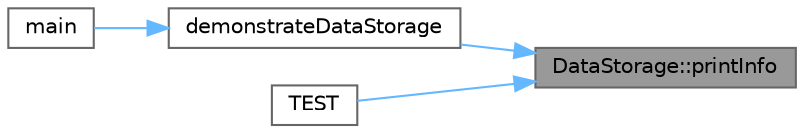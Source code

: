 digraph "DataStorage::printInfo"
{
 // LATEX_PDF_SIZE
  bgcolor="transparent";
  edge [fontname=Helvetica,fontsize=10,labelfontname=Helvetica,labelfontsize=10];
  node [fontname=Helvetica,fontsize=10,shape=box,height=0.2,width=0.4];
  rankdir="RL";
  Node1 [id="Node000001",label="DataStorage::printInfo",height=0.2,width=0.4,color="gray40", fillcolor="grey60", style="filled", fontcolor="black",tooltip="Выводит информацию о хранилище в человекочитаемом формате."];
  Node1 -> Node2 [id="edge1_Node000001_Node000002",dir="back",color="steelblue1",style="solid",tooltip=" "];
  Node2 [id="Node000002",label="demonstrateDataStorage",height=0.2,width=0.4,color="grey40", fillcolor="white", style="filled",URL="$main_8cpp.html#ac53755449ad2e34ec4660a29554213c8",tooltip="Демонстрационная функция для тестирования класса DataStorage."];
  Node2 -> Node3 [id="edge2_Node000002_Node000003",dir="back",color="steelblue1",style="solid",tooltip=" "];
  Node3 [id="Node000003",label="main",height=0.2,width=0.4,color="grey40", fillcolor="white", style="filled",URL="$main_8cpp.html#ae66f6b31b5ad750f1fe042a706a4e3d4",tooltip="Главная функция приложения NetSphere."];
  Node1 -> Node4 [id="edge3_Node000001_Node000004",dir="back",color="steelblue1",style="solid",tooltip=" "];
  Node4 [id="Node000004",label="TEST",height=0.2,width=0.4,color="grey40", fillcolor="white", style="filled",URL="$group__storage__tests.html#gaf86bae78b5ee658997a35b6019c43be8",tooltip=" "];
}
